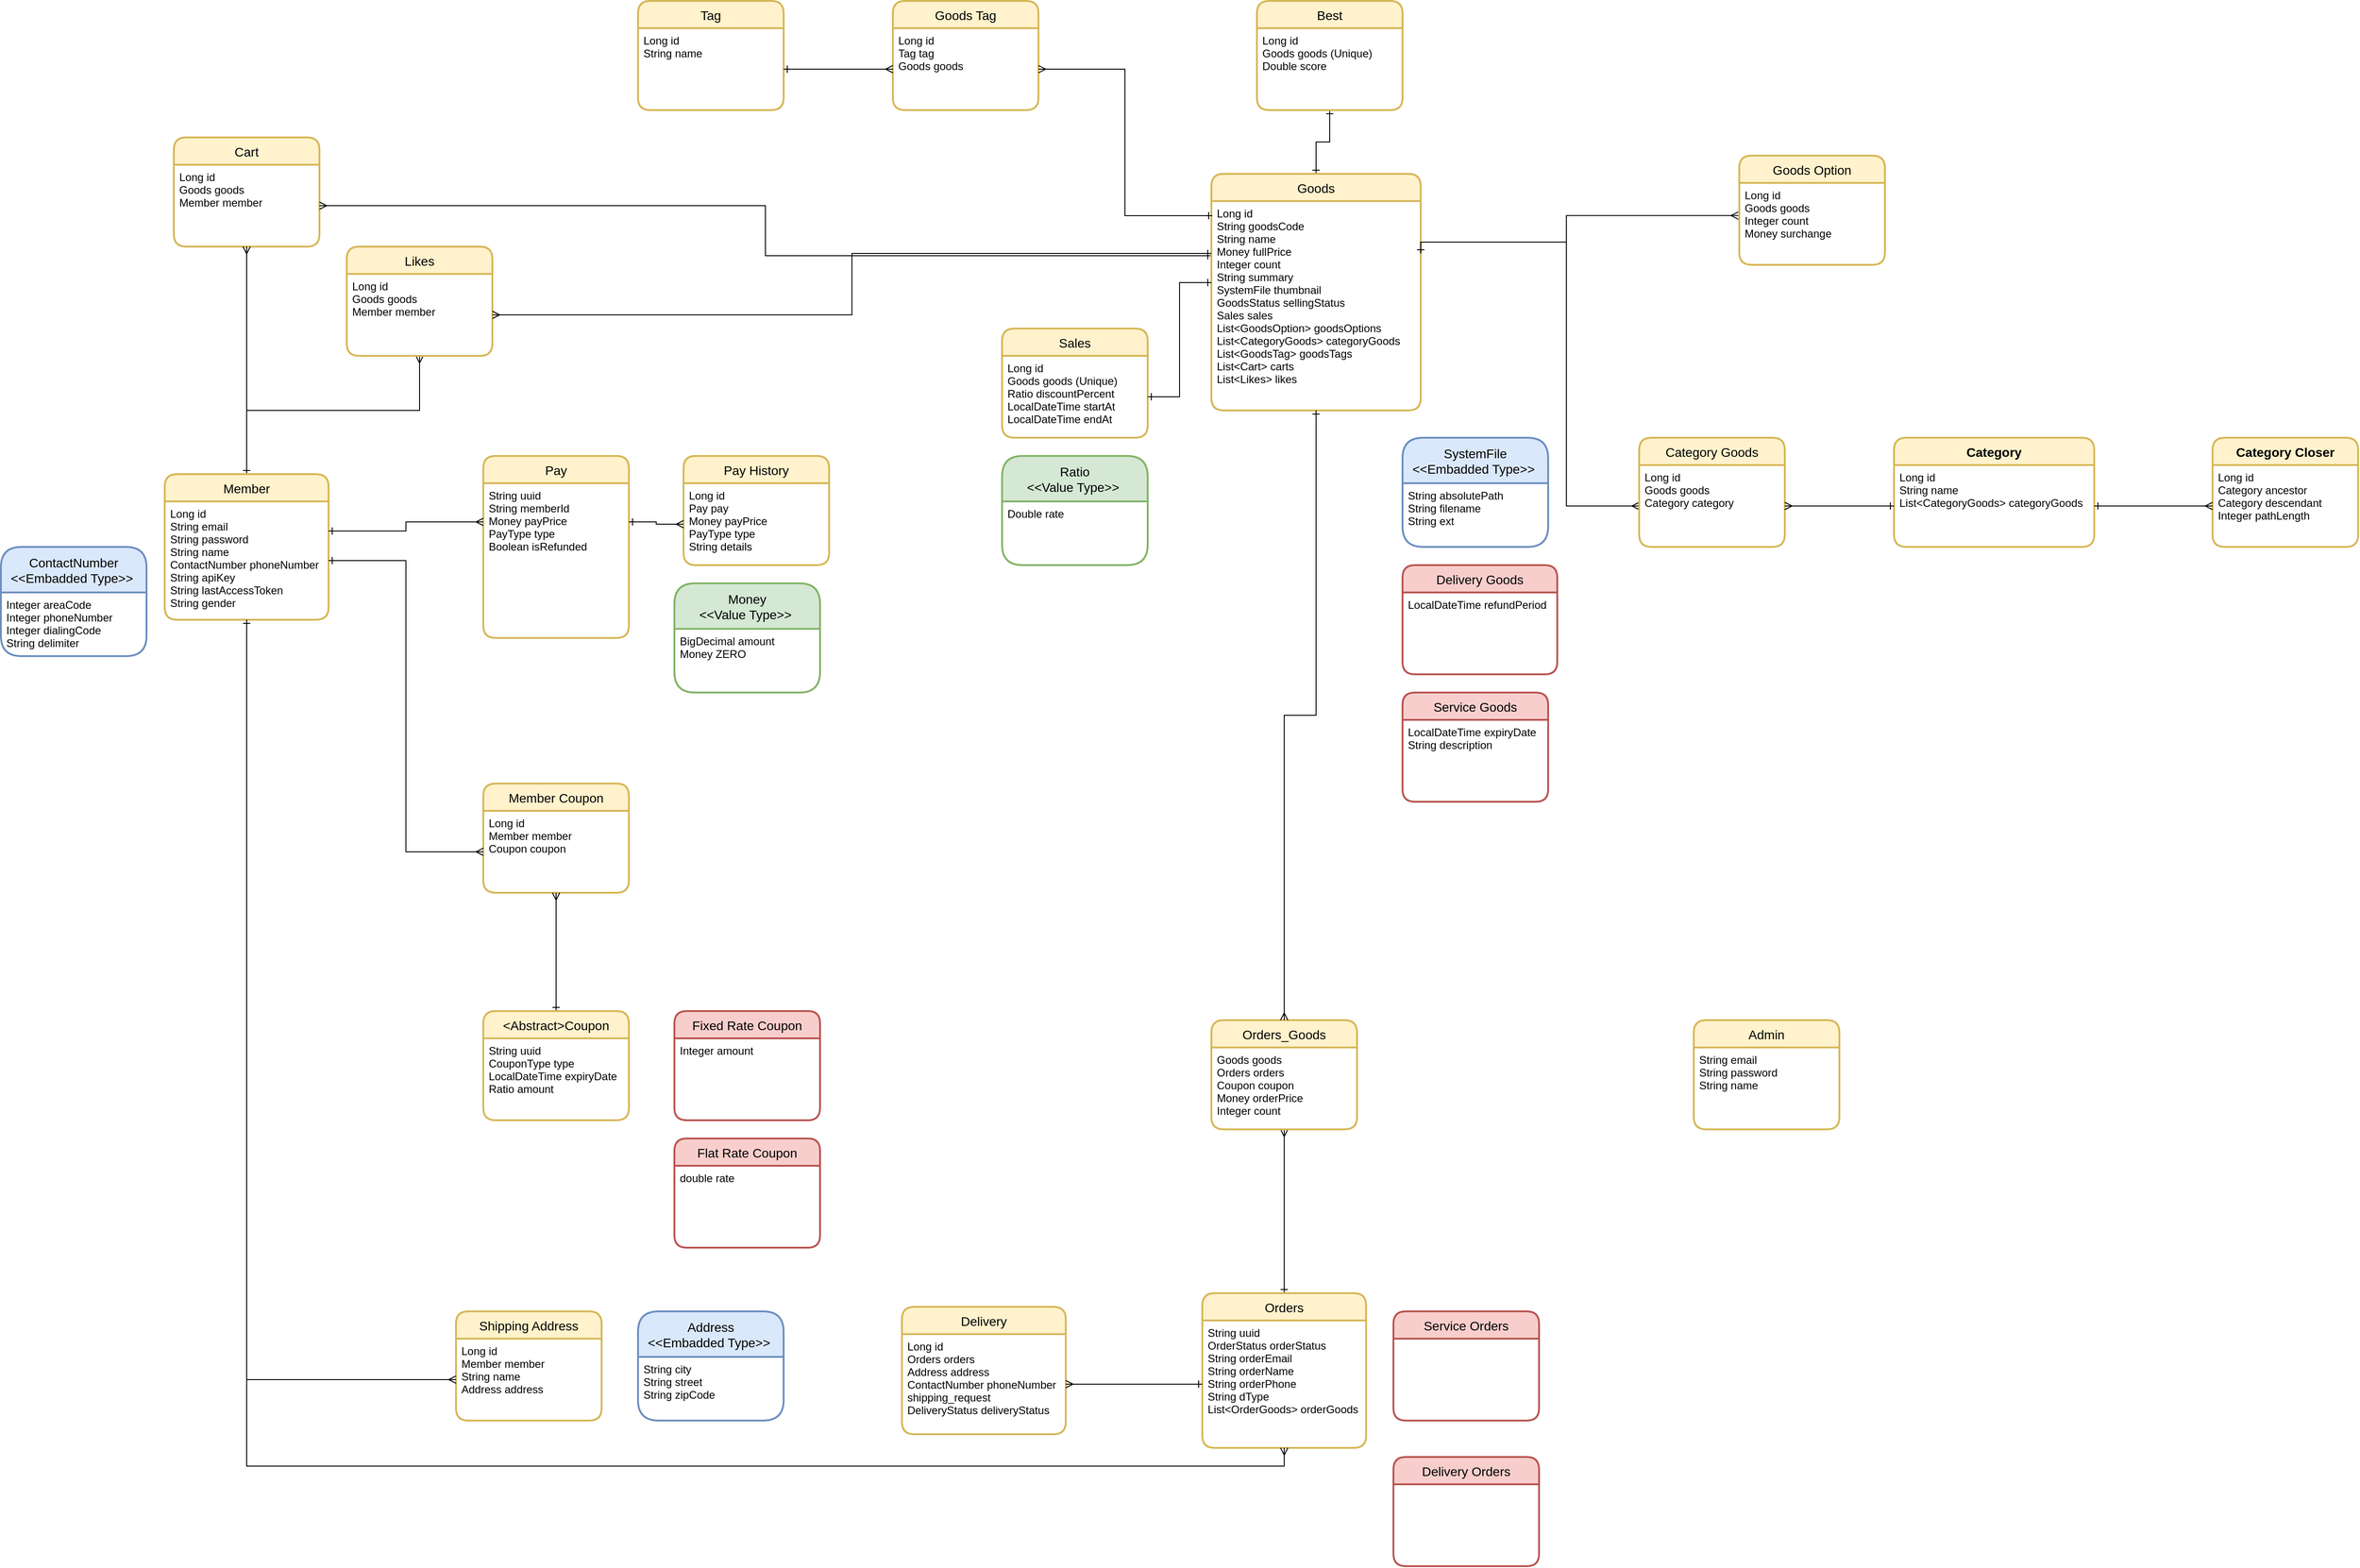 <mxfile version="14.9.6" type="github">
  <diagram id="R2lEEEUBdFMjLlhIrx00" name="Page-1">
    <mxGraphModel dx="2012" dy="740" grid="1" gridSize="10" guides="1" tooltips="1" connect="1" arrows="1" fold="1" page="1" pageScale="1" pageWidth="850" pageHeight="1100" math="0" shadow="0" extFonts="Permanent Marker^https://fonts.googleapis.com/css?family=Permanent+Marker">
      <root>
        <mxCell id="0" />
        <mxCell id="1" parent="0" />
        <mxCell id="LhNx0IezDrV9IMbFQ53--1" value="Cart" style="swimlane;childLayout=stackLayout;horizontal=1;startSize=30;horizontalStack=0;rounded=1;fontSize=14;fontStyle=0;strokeWidth=2;resizeParent=0;resizeLast=1;shadow=0;dashed=0;align=center;fillColor=#fff2cc;strokeColor=#d6b656;" parent="1" vertex="1">
          <mxGeometry x="50" y="310" width="160" height="120" as="geometry" />
        </mxCell>
        <mxCell id="LhNx0IezDrV9IMbFQ53--2" value="Long id&#xa;Goods goods&#xa;Member member" style="align=left;strokeColor=none;fillColor=none;spacingLeft=4;fontSize=12;verticalAlign=top;resizable=0;rotatable=0;part=1;" parent="LhNx0IezDrV9IMbFQ53--1" vertex="1">
          <mxGeometry y="30" width="160" height="90" as="geometry" />
        </mxCell>
        <mxCell id="VUOV4kChI3UFozRKCIeM-19" style="edgeStyle=orthogonalEdgeStyle;rounded=0;orthogonalLoop=1;jettySize=auto;html=1;entryX=0;entryY=0.5;entryDx=0;entryDy=0;startArrow=ERone;startFill=0;endArrow=ERmany;endFill=0;exitX=1;exitY=0.25;exitDx=0;exitDy=0;" parent="1" source="LhNx0IezDrV9IMbFQ53--4" target="LhNx0IezDrV9IMbFQ53--52" edge="1">
          <mxGeometry relative="1" as="geometry">
            <Array as="points">
              <mxPoint x="1580" y="425" />
              <mxPoint x="1580" y="715" />
            </Array>
          </mxGeometry>
        </mxCell>
        <mxCell id="VUOV4kChI3UFozRKCIeM-22" style="edgeStyle=orthogonalEdgeStyle;rounded=0;orthogonalLoop=1;jettySize=auto;html=1;entryX=0.5;entryY=1;entryDx=0;entryDy=0;startArrow=ERone;startFill=0;endArrow=ERone;endFill=0;" parent="1" source="LhNx0IezDrV9IMbFQ53--3" target="LhNx0IezDrV9IMbFQ53--47" edge="1">
          <mxGeometry relative="1" as="geometry" />
        </mxCell>
        <mxCell id="VUOV4kChI3UFozRKCIeM-29" style="edgeStyle=orthogonalEdgeStyle;rounded=0;orthogonalLoop=1;jettySize=auto;html=1;startArrow=ERone;startFill=0;endArrow=ERmany;endFill=0;" parent="1" source="LhNx0IezDrV9IMbFQ53--3" target="LhNx0IezDrV9IMbFQ53--2" edge="1">
          <mxGeometry relative="1" as="geometry">
            <Array as="points">
              <mxPoint x="700" y="440" />
              <mxPoint x="700" y="385" />
            </Array>
          </mxGeometry>
        </mxCell>
        <mxCell id="LhNx0IezDrV9IMbFQ53--3" value="Goods" style="swimlane;childLayout=stackLayout;horizontal=1;startSize=30;horizontalStack=0;rounded=1;fontSize=14;fontStyle=0;strokeWidth=2;resizeParent=0;resizeLast=1;shadow=0;dashed=0;align=center;fillColor=#fff2cc;strokeColor=#d6b656;" parent="1" vertex="1">
          <mxGeometry x="1190" y="350" width="230" height="260" as="geometry" />
        </mxCell>
        <mxCell id="LhNx0IezDrV9IMbFQ53--4" value="Long id&#xa;String goodsCode&#xa;String name&#xa;Money fullPrice&#xa;Integer count&#xa;String summary&#xa;SystemFile thumbnail&#xa;GoodsStatus sellingStatus&#xa;Sales sales&#xa;List&lt;GoodsOption&gt; goodsOptions&#xa;List&lt;CategoryGoods&gt; categoryGoods&#xa;List&lt;GoodsTag&gt; goodsTags&#xa;List&lt;Cart&gt; carts&#xa;List&lt;Likes&gt; likes" style="align=left;strokeColor=none;fillColor=none;spacingLeft=4;fontSize=12;verticalAlign=top;resizable=0;rotatable=0;part=1;" parent="LhNx0IezDrV9IMbFQ53--3" vertex="1">
          <mxGeometry y="30" width="230" height="230" as="geometry" />
        </mxCell>
        <mxCell id="VUOV4kChI3UFozRKCIeM-26" style="edgeStyle=orthogonalEdgeStyle;rounded=0;orthogonalLoop=1;jettySize=auto;html=1;startArrow=ERone;startFill=0;endArrow=ERmany;endFill=0;" parent="1" source="LhNx0IezDrV9IMbFQ53--6" target="LhNx0IezDrV9IMbFQ53--9" edge="1">
          <mxGeometry relative="1" as="geometry">
            <Array as="points">
              <mxPoint x="130" y="610" />
              <mxPoint x="320" y="610" />
            </Array>
          </mxGeometry>
        </mxCell>
        <mxCell id="VUOV4kChI3UFozRKCIeM-27" style="edgeStyle=orthogonalEdgeStyle;rounded=0;orthogonalLoop=1;jettySize=auto;html=1;entryX=0.5;entryY=1;entryDx=0;entryDy=0;startArrow=ERone;startFill=0;endArrow=ERmany;endFill=0;" parent="1" source="LhNx0IezDrV9IMbFQ53--6" target="LhNx0IezDrV9IMbFQ53--2" edge="1">
          <mxGeometry relative="1" as="geometry" />
        </mxCell>
        <mxCell id="LhNx0IezDrV9IMbFQ53--6" value="Member" style="swimlane;childLayout=stackLayout;horizontal=1;startSize=30;horizontalStack=0;rounded=1;fontSize=14;fontStyle=0;strokeWidth=2;resizeParent=0;resizeLast=1;shadow=0;dashed=0;align=center;fillColor=#fff2cc;strokeColor=#d6b656;" parent="1" vertex="1">
          <mxGeometry x="40" y="680" width="180" height="160" as="geometry" />
        </mxCell>
        <mxCell id="LhNx0IezDrV9IMbFQ53--7" value="Long id&#xa;String email&#xa;String password&#xa;String name&#xa;ContactNumber phoneNumber&#xa;String apiKey&#xa;String lastAccessToken&#xa;String gender" style="align=left;strokeColor=none;fillColor=none;spacingLeft=4;fontSize=12;verticalAlign=top;resizable=0;rotatable=0;part=1;" parent="LhNx0IezDrV9IMbFQ53--6" vertex="1">
          <mxGeometry y="30" width="180" height="130" as="geometry" />
        </mxCell>
        <mxCell id="LhNx0IezDrV9IMbFQ53--8" value="Likes" style="swimlane;childLayout=stackLayout;horizontal=1;startSize=30;horizontalStack=0;rounded=1;fontSize=14;fontStyle=0;strokeWidth=2;resizeParent=0;resizeLast=1;shadow=0;dashed=0;align=center;fillColor=#fff2cc;strokeColor=#d6b656;" parent="1" vertex="1">
          <mxGeometry x="240" y="430" width="160" height="120" as="geometry" />
        </mxCell>
        <mxCell id="LhNx0IezDrV9IMbFQ53--9" value="Long id&#xa;Goods goods&#xa;Member member" style="align=left;strokeColor=none;fillColor=none;spacingLeft=4;fontSize=12;verticalAlign=top;resizable=0;rotatable=0;part=1;" parent="LhNx0IezDrV9IMbFQ53--8" vertex="1">
          <mxGeometry y="30" width="160" height="90" as="geometry" />
        </mxCell>
        <mxCell id="LhNx0IezDrV9IMbFQ53--11" value="Sales" style="swimlane;childLayout=stackLayout;horizontal=1;startSize=30;horizontalStack=0;rounded=1;fontSize=14;fontStyle=0;strokeWidth=2;resizeParent=0;resizeLast=1;shadow=0;dashed=0;align=center;fillColor=#fff2cc;strokeColor=#d6b656;" parent="1" vertex="1">
          <mxGeometry x="960" y="520" width="160" height="120" as="geometry" />
        </mxCell>
        <mxCell id="LhNx0IezDrV9IMbFQ53--12" value="Long id&#xa;Goods goods (Unique)&#xa;Ratio discountPercent&#xa;LocalDateTime startAt&#xa;LocalDateTime endAt" style="align=left;strokeColor=none;fillColor=none;spacingLeft=4;fontSize=12;verticalAlign=top;resizable=0;rotatable=0;part=1;" parent="LhNx0IezDrV9IMbFQ53--11" vertex="1">
          <mxGeometry y="30" width="160" height="90" as="geometry" />
        </mxCell>
        <mxCell id="LhNx0IezDrV9IMbFQ53--13" value="Pay" style="swimlane;childLayout=stackLayout;horizontal=1;startSize=30;horizontalStack=0;rounded=1;fontSize=14;fontStyle=0;strokeWidth=2;resizeParent=0;resizeLast=1;shadow=0;dashed=0;align=center;fillColor=#fff2cc;strokeColor=#d6b656;" parent="1" vertex="1">
          <mxGeometry x="390" y="660" width="160" height="200" as="geometry" />
        </mxCell>
        <mxCell id="LhNx0IezDrV9IMbFQ53--14" value="String uuid&#xa;String memberId&#xa;Money payPrice&#xa;PayType type&#xa;Boolean isRefunded&#xa;" style="align=left;strokeColor=none;fillColor=none;spacingLeft=4;fontSize=12;verticalAlign=top;resizable=0;rotatable=0;part=1;" parent="LhNx0IezDrV9IMbFQ53--13" vertex="1">
          <mxGeometry y="30" width="160" height="170" as="geometry" />
        </mxCell>
        <mxCell id="LhNx0IezDrV9IMbFQ53--16" value="Pay History" style="swimlane;childLayout=stackLayout;horizontal=1;startSize=30;horizontalStack=0;rounded=1;fontSize=14;fontStyle=0;strokeWidth=2;resizeParent=0;resizeLast=1;shadow=0;dashed=0;align=center;fillColor=#fff2cc;strokeColor=#d6b656;" parent="1" vertex="1">
          <mxGeometry x="610" y="660" width="160" height="120" as="geometry" />
        </mxCell>
        <mxCell id="LhNx0IezDrV9IMbFQ53--17" value="Long id&#xa;Pay pay&#xa;Money payPrice&#xa;PayType type&#xa;String details" style="align=left;strokeColor=none;fillColor=none;spacingLeft=4;fontSize=12;verticalAlign=top;resizable=0;rotatable=0;part=1;" parent="LhNx0IezDrV9IMbFQ53--16" vertex="1">
          <mxGeometry y="30" width="160" height="90" as="geometry" />
        </mxCell>
        <mxCell id="LhNx0IezDrV9IMbFQ53--19" value="Member Coupon" style="swimlane;childLayout=stackLayout;horizontal=1;startSize=30;horizontalStack=0;rounded=1;fontSize=14;fontStyle=0;strokeWidth=2;resizeParent=0;resizeLast=1;shadow=0;dashed=0;align=center;fillColor=#fff2cc;strokeColor=#d6b656;" parent="1" vertex="1">
          <mxGeometry x="390" y="1020" width="160" height="120" as="geometry" />
        </mxCell>
        <mxCell id="LhNx0IezDrV9IMbFQ53--20" value="Long id&#xa;Member member&#xa;Coupon coupon" style="align=left;strokeColor=none;fillColor=none;spacingLeft=4;fontSize=12;verticalAlign=top;resizable=0;rotatable=0;part=1;" parent="LhNx0IezDrV9IMbFQ53--19" vertex="1">
          <mxGeometry y="30" width="160" height="90" as="geometry" />
        </mxCell>
        <mxCell id="VUOV4kChI3UFozRKCIeM-11" style="edgeStyle=orthogonalEdgeStyle;rounded=0;orthogonalLoop=1;jettySize=auto;html=1;exitX=0.5;exitY=0;exitDx=0;exitDy=0;entryX=0.5;entryY=1;entryDx=0;entryDy=0;startArrow=ERone;startFill=0;endArrow=ERmany;endFill=0;" parent="1" source="LhNx0IezDrV9IMbFQ53--21" target="LhNx0IezDrV9IMbFQ53--20" edge="1">
          <mxGeometry relative="1" as="geometry" />
        </mxCell>
        <mxCell id="LhNx0IezDrV9IMbFQ53--21" value="&lt;Abstract&gt;Coupon" style="swimlane;childLayout=stackLayout;horizontal=1;startSize=30;horizontalStack=0;rounded=1;fontSize=14;fontStyle=0;strokeWidth=2;resizeParent=0;resizeLast=1;shadow=0;dashed=0;align=center;fillColor=#fff2cc;strokeColor=#d6b656;" parent="1" vertex="1">
          <mxGeometry x="390" y="1270" width="160" height="120" as="geometry" />
        </mxCell>
        <mxCell id="LhNx0IezDrV9IMbFQ53--22" value="String uuid&#xa;CouponType type&#xa;LocalDateTime expiryDate&#xa;Ratio amount" style="align=left;strokeColor=none;fillColor=none;spacingLeft=4;fontSize=12;verticalAlign=top;resizable=0;rotatable=0;part=1;" parent="LhNx0IezDrV9IMbFQ53--21" vertex="1">
          <mxGeometry y="30" width="160" height="90" as="geometry" />
        </mxCell>
        <mxCell id="LhNx0IezDrV9IMbFQ53--23" value="Fixed Rate Coupon" style="swimlane;childLayout=stackLayout;horizontal=1;startSize=30;horizontalStack=0;rounded=1;fontSize=14;fontStyle=0;strokeWidth=2;resizeParent=0;resizeLast=1;shadow=0;dashed=0;align=center;fillColor=#f8cecc;strokeColor=#b85450;" parent="1" vertex="1">
          <mxGeometry x="600" y="1270" width="160" height="120" as="geometry" />
        </mxCell>
        <mxCell id="LhNx0IezDrV9IMbFQ53--24" value="Integer amount" style="align=left;strokeColor=none;fillColor=none;spacingLeft=4;fontSize=12;verticalAlign=top;resizable=0;rotatable=0;part=1;" parent="LhNx0IezDrV9IMbFQ53--23" vertex="1">
          <mxGeometry y="30" width="160" height="90" as="geometry" />
        </mxCell>
        <mxCell id="LhNx0IezDrV9IMbFQ53--25" value="Flat Rate Coupon" style="swimlane;childLayout=stackLayout;horizontal=1;startSize=30;horizontalStack=0;rounded=1;fontSize=14;fontStyle=0;strokeWidth=2;resizeParent=0;resizeLast=1;shadow=0;dashed=0;align=center;fillColor=#f8cecc;strokeColor=#b85450;" parent="1" vertex="1">
          <mxGeometry x="600" y="1410" width="160" height="120" as="geometry" />
        </mxCell>
        <mxCell id="LhNx0IezDrV9IMbFQ53--26" value="double rate" style="align=left;strokeColor=none;fillColor=none;spacingLeft=4;fontSize=12;verticalAlign=top;resizable=0;rotatable=0;part=1;" parent="LhNx0IezDrV9IMbFQ53--25" vertex="1">
          <mxGeometry y="30" width="160" height="90" as="geometry" />
        </mxCell>
        <mxCell id="LhNx0IezDrV9IMbFQ53--27" value="Shipping Address" style="swimlane;childLayout=stackLayout;horizontal=1;startSize=30;horizontalStack=0;rounded=1;fontSize=14;fontStyle=0;strokeWidth=2;resizeParent=0;resizeLast=1;shadow=0;dashed=0;align=center;fillColor=#fff2cc;strokeColor=#d6b656;" parent="1" vertex="1">
          <mxGeometry x="360" y="1600" width="160" height="120" as="geometry" />
        </mxCell>
        <mxCell id="LhNx0IezDrV9IMbFQ53--28" value="Long id&#xa;Member member&#xa;String name&#xa;Address address" style="align=left;strokeColor=none;fillColor=none;spacingLeft=4;fontSize=12;verticalAlign=top;resizable=0;rotatable=0;part=1;" parent="LhNx0IezDrV9IMbFQ53--27" vertex="1">
          <mxGeometry y="30" width="160" height="90" as="geometry" />
        </mxCell>
        <mxCell id="LhNx0IezDrV9IMbFQ53--29" value="Delivery" style="swimlane;childLayout=stackLayout;horizontal=1;startSize=30;horizontalStack=0;rounded=1;fontSize=14;fontStyle=0;strokeWidth=2;resizeParent=0;resizeLast=1;shadow=0;dashed=0;align=center;fillColor=#fff2cc;strokeColor=#d6b656;" parent="1" vertex="1">
          <mxGeometry x="850" y="1595" width="180" height="140" as="geometry" />
        </mxCell>
        <mxCell id="LhNx0IezDrV9IMbFQ53--30" value="Long id&#xa;Orders orders&#xa;Address address&#xa;ContactNumber phoneNumber&#xa;shipping_request&#xa;DeliveryStatus deliveryStatus&#xa;" style="align=left;strokeColor=none;fillColor=none;spacingLeft=4;fontSize=12;verticalAlign=top;resizable=0;rotatable=0;part=1;" parent="LhNx0IezDrV9IMbFQ53--29" vertex="1">
          <mxGeometry y="30" width="180" height="110" as="geometry" />
        </mxCell>
        <mxCell id="VUOV4kChI3UFozRKCIeM-15" style="edgeStyle=orthogonalEdgeStyle;rounded=0;orthogonalLoop=1;jettySize=auto;html=1;exitX=0.5;exitY=0;exitDx=0;exitDy=0;entryX=0.5;entryY=1;entryDx=0;entryDy=0;startArrow=ERone;startFill=0;endArrow=ERmany;endFill=0;" parent="1" source="LhNx0IezDrV9IMbFQ53--31" target="LhNx0IezDrV9IMbFQ53--39" edge="1">
          <mxGeometry relative="1" as="geometry" />
        </mxCell>
        <mxCell id="LhNx0IezDrV9IMbFQ53--31" value="Orders" style="swimlane;childLayout=stackLayout;horizontal=1;startSize=30;horizontalStack=0;rounded=1;fontSize=14;fontStyle=0;strokeWidth=2;resizeParent=0;resizeLast=1;shadow=0;dashed=0;align=center;fillColor=#fff2cc;strokeColor=#d6b656;" parent="1" vertex="1">
          <mxGeometry x="1180" y="1580" width="180" height="170" as="geometry" />
        </mxCell>
        <mxCell id="LhNx0IezDrV9IMbFQ53--32" value="String uuid&#xa;OrderStatus orderStatus&#xa;String orderEmail&#xa;String orderName&#xa;String orderPhone&#xa;String dType&#xa;List&lt;OrderGoods&gt; orderGoods" style="align=left;strokeColor=none;fillColor=none;spacingLeft=4;fontSize=12;verticalAlign=top;resizable=0;rotatable=0;part=1;" parent="LhNx0IezDrV9IMbFQ53--31" vertex="1">
          <mxGeometry y="30" width="180" height="140" as="geometry" />
        </mxCell>
        <mxCell id="LhNx0IezDrV9IMbFQ53--34" value="Service Orders" style="swimlane;childLayout=stackLayout;horizontal=1;startSize=30;horizontalStack=0;rounded=1;fontSize=14;fontStyle=0;strokeWidth=2;resizeParent=0;resizeLast=1;shadow=0;dashed=0;align=center;fillColor=#f8cecc;strokeColor=#b85450;" parent="1" vertex="1">
          <mxGeometry x="1390" y="1600" width="160" height="120" as="geometry" />
        </mxCell>
        <mxCell id="LhNx0IezDrV9IMbFQ53--36" value="Delivery Orders" style="swimlane;childLayout=stackLayout;horizontal=1;startSize=30;horizontalStack=0;rounded=1;fontSize=14;fontStyle=0;strokeWidth=2;resizeParent=0;resizeLast=1;shadow=0;dashed=0;align=center;fillColor=#f8cecc;strokeColor=#b85450;" parent="1" vertex="1">
          <mxGeometry x="1390" y="1760" width="160" height="120" as="geometry" />
        </mxCell>
        <mxCell id="LhNx0IezDrV9IMbFQ53--38" value="Orders_Goods" style="swimlane;childLayout=stackLayout;horizontal=1;startSize=30;horizontalStack=0;rounded=1;fontSize=14;fontStyle=0;strokeWidth=2;resizeParent=0;resizeLast=1;shadow=0;dashed=0;align=center;fillColor=#fff2cc;strokeColor=#d6b656;" parent="1" vertex="1">
          <mxGeometry x="1190" y="1280" width="160" height="120" as="geometry" />
        </mxCell>
        <mxCell id="LhNx0IezDrV9IMbFQ53--39" value="Goods goods&#xa;Orders orders&#xa;Coupon coupon&#xa;Money orderPrice&#xa;Integer count" style="align=left;strokeColor=none;fillColor=none;spacingLeft=4;fontSize=12;verticalAlign=top;resizable=0;rotatable=0;part=1;" parent="LhNx0IezDrV9IMbFQ53--38" vertex="1">
          <mxGeometry y="30" width="160" height="90" as="geometry" />
        </mxCell>
        <mxCell id="LhNx0IezDrV9IMbFQ53--40" value="Admin" style="swimlane;childLayout=stackLayout;horizontal=1;startSize=30;horizontalStack=0;rounded=1;fontSize=14;fontStyle=0;strokeWidth=2;resizeParent=0;resizeLast=1;shadow=0;dashed=0;align=center;fillColor=#fff2cc;strokeColor=#d6b656;" parent="1" vertex="1">
          <mxGeometry x="1720" y="1280" width="160" height="120" as="geometry" />
        </mxCell>
        <mxCell id="LhNx0IezDrV9IMbFQ53--41" value="String email&#xa;String password&#xa;String name" style="align=left;strokeColor=none;fillColor=none;spacingLeft=4;fontSize=12;verticalAlign=top;resizable=0;rotatable=0;part=1;" parent="LhNx0IezDrV9IMbFQ53--40" vertex="1">
          <mxGeometry y="30" width="160" height="90" as="geometry" />
        </mxCell>
        <mxCell id="LhNx0IezDrV9IMbFQ53--42" value="Goods Tag" style="swimlane;childLayout=stackLayout;horizontal=1;startSize=30;horizontalStack=0;rounded=1;fontSize=14;fontStyle=0;strokeWidth=2;resizeParent=0;resizeLast=1;shadow=0;dashed=0;align=center;fillColor=#fff2cc;strokeColor=#d6b656;" parent="1" vertex="1">
          <mxGeometry x="840" y="160" width="160" height="120" as="geometry" />
        </mxCell>
        <mxCell id="LhNx0IezDrV9IMbFQ53--43" value="Long id&#xa;Tag tag&#xa;Goods goods" style="align=left;strokeColor=none;fillColor=none;spacingLeft=4;fontSize=12;verticalAlign=top;resizable=0;rotatable=0;part=1;" parent="LhNx0IezDrV9IMbFQ53--42" vertex="1">
          <mxGeometry y="30" width="160" height="90" as="geometry" />
        </mxCell>
        <mxCell id="LhNx0IezDrV9IMbFQ53--44" value="Tag" style="swimlane;childLayout=stackLayout;horizontal=1;startSize=30;horizontalStack=0;rounded=1;fontSize=14;fontStyle=0;strokeWidth=2;resizeParent=0;resizeLast=1;shadow=0;dashed=0;align=center;fillColor=#fff2cc;strokeColor=#d6b656;" parent="1" vertex="1">
          <mxGeometry x="560" y="160" width="160" height="120" as="geometry" />
        </mxCell>
        <mxCell id="LhNx0IezDrV9IMbFQ53--45" value="Long id&#xa;String name&#xa;" style="align=left;strokeColor=none;fillColor=none;spacingLeft=4;fontSize=12;verticalAlign=top;resizable=0;rotatable=0;part=1;" parent="LhNx0IezDrV9IMbFQ53--44" vertex="1">
          <mxGeometry y="30" width="160" height="90" as="geometry" />
        </mxCell>
        <mxCell id="LhNx0IezDrV9IMbFQ53--46" value="Best" style="swimlane;childLayout=stackLayout;horizontal=1;startSize=30;horizontalStack=0;rounded=1;fontSize=14;fontStyle=0;strokeWidth=2;resizeParent=0;resizeLast=1;shadow=0;dashed=0;align=center;fillColor=#fff2cc;strokeColor=#d6b656;" parent="1" vertex="1">
          <mxGeometry x="1240" y="160" width="160" height="120" as="geometry" />
        </mxCell>
        <mxCell id="LhNx0IezDrV9IMbFQ53--47" value="Long id&#xa;Goods goods (Unique)&#xa;Double score&#xa;" style="align=left;strokeColor=none;fillColor=none;spacingLeft=4;fontSize=12;verticalAlign=top;resizable=0;rotatable=0;part=1;" parent="LhNx0IezDrV9IMbFQ53--46" vertex="1">
          <mxGeometry y="30" width="160" height="90" as="geometry" />
        </mxCell>
        <mxCell id="LhNx0IezDrV9IMbFQ53--49" value="Goods Option" style="swimlane;childLayout=stackLayout;horizontal=1;startSize=30;horizontalStack=0;rounded=1;fontSize=14;fontStyle=0;strokeWidth=2;resizeParent=0;resizeLast=1;shadow=0;dashed=0;align=center;fillColor=#fff2cc;strokeColor=#d6b656;" parent="1" vertex="1">
          <mxGeometry x="1770" y="330" width="160" height="120" as="geometry" />
        </mxCell>
        <mxCell id="LhNx0IezDrV9IMbFQ53--50" value="Long id&#xa;Goods goods&#xa;Integer count&#xa;Money surchange" style="align=left;strokeColor=none;fillColor=none;spacingLeft=4;fontSize=12;verticalAlign=top;resizable=0;rotatable=0;part=1;" parent="LhNx0IezDrV9IMbFQ53--49" vertex="1">
          <mxGeometry y="30" width="160" height="90" as="geometry" />
        </mxCell>
        <mxCell id="LhNx0IezDrV9IMbFQ53--51" value="Category Goods" style="swimlane;childLayout=stackLayout;horizontal=1;startSize=30;horizontalStack=0;rounded=1;fontSize=14;fontStyle=0;strokeWidth=2;resizeParent=0;resizeLast=1;shadow=0;dashed=0;align=center;fillColor=#fff2cc;strokeColor=#d6b656;" parent="1" vertex="1">
          <mxGeometry x="1660" y="640" width="160" height="120" as="geometry" />
        </mxCell>
        <mxCell id="LhNx0IezDrV9IMbFQ53--52" value="Long id&#xa;Goods goods&#xa;Category category" style="align=left;strokeColor=none;fillColor=none;spacingLeft=4;fontSize=12;verticalAlign=top;resizable=0;rotatable=0;part=1;" parent="LhNx0IezDrV9IMbFQ53--51" vertex="1">
          <mxGeometry y="30" width="160" height="90" as="geometry" />
        </mxCell>
        <mxCell id="LhNx0IezDrV9IMbFQ53--53" value="Delivery Goods" style="swimlane;childLayout=stackLayout;horizontal=1;startSize=30;horizontalStack=0;rounded=1;fontSize=14;fontStyle=0;strokeWidth=2;resizeParent=0;resizeLast=1;shadow=0;dashed=0;align=center;fillColor=#f8cecc;strokeColor=#b85450;" parent="1" vertex="1">
          <mxGeometry x="1400" y="780" width="170" height="120" as="geometry" />
        </mxCell>
        <mxCell id="LhNx0IezDrV9IMbFQ53--54" value="LocalDateTime refundPeriod" style="align=left;strokeColor=none;fillColor=none;spacingLeft=4;fontSize=12;verticalAlign=top;resizable=0;rotatable=0;part=1;" parent="LhNx0IezDrV9IMbFQ53--53" vertex="1">
          <mxGeometry y="30" width="170" height="90" as="geometry" />
        </mxCell>
        <mxCell id="LhNx0IezDrV9IMbFQ53--55" value="Service Goods" style="swimlane;childLayout=stackLayout;horizontal=1;startSize=30;horizontalStack=0;rounded=1;fontSize=14;fontStyle=0;strokeWidth=2;resizeParent=0;resizeLast=1;shadow=0;dashed=0;align=center;fillColor=#f8cecc;strokeColor=#b85450;" parent="1" vertex="1">
          <mxGeometry x="1400" y="920" width="160" height="120" as="geometry" />
        </mxCell>
        <mxCell id="LhNx0IezDrV9IMbFQ53--56" value="LocalDateTime expiryDate&#xa;String description" style="align=left;strokeColor=none;fillColor=none;spacingLeft=4;fontSize=12;verticalAlign=top;resizable=0;rotatable=0;part=1;" parent="LhNx0IezDrV9IMbFQ53--55" vertex="1">
          <mxGeometry y="30" width="160" height="90" as="geometry" />
        </mxCell>
        <mxCell id="LhNx0IezDrV9IMbFQ53--57" value="Category" style="swimlane;childLayout=stackLayout;horizontal=1;startSize=30;horizontalStack=0;rounded=1;fontSize=14;fontStyle=1;strokeWidth=2;resizeParent=0;resizeLast=1;shadow=0;dashed=0;align=center;fillColor=#fff2cc;strokeColor=#d6b656;" parent="1" vertex="1">
          <mxGeometry x="1940" y="640" width="220" height="120" as="geometry" />
        </mxCell>
        <mxCell id="LhNx0IezDrV9IMbFQ53--58" value="Long id&#xa;String name&#xa;List&lt;CategoryGoods&gt; categoryGoods" style="align=left;strokeColor=none;fillColor=none;spacingLeft=4;fontSize=12;verticalAlign=top;resizable=0;rotatable=0;part=1;" parent="LhNx0IezDrV9IMbFQ53--57" vertex="1">
          <mxGeometry y="30" width="220" height="90" as="geometry" />
        </mxCell>
        <mxCell id="LhNx0IezDrV9IMbFQ53--59" value="Category Closer" style="swimlane;childLayout=stackLayout;horizontal=1;startSize=30;horizontalStack=0;rounded=1;fontSize=14;fontStyle=1;strokeWidth=2;resizeParent=0;resizeLast=1;shadow=0;dashed=0;align=center;fillColor=#fff2cc;strokeColor=#d6b656;" parent="1" vertex="1">
          <mxGeometry x="2290" y="640" width="160" height="120" as="geometry" />
        </mxCell>
        <mxCell id="LhNx0IezDrV9IMbFQ53--60" value="Long id&#xa;Category ancestor&#xa;Category descendant&#xa;Integer pathLength" style="align=left;strokeColor=none;fillColor=none;spacingLeft=4;fontSize=12;verticalAlign=top;resizable=0;rotatable=0;part=1;" parent="LhNx0IezDrV9IMbFQ53--59" vertex="1">
          <mxGeometry y="30" width="160" height="90" as="geometry" />
        </mxCell>
        <mxCell id="LhNx0IezDrV9IMbFQ53--66" value="ContactNumber&#xa;&lt;&lt;Embadded Type&gt;&gt; " style="swimlane;childLayout=stackLayout;horizontal=1;startSize=50;horizontalStack=0;rounded=1;fontSize=14;fontStyle=0;strokeWidth=2;resizeParent=0;resizeLast=1;shadow=0;dashed=0;align=center;fillColor=#dae8fc;strokeColor=#6c8ebf;" parent="1" vertex="1">
          <mxGeometry x="-140" y="760" width="160" height="120" as="geometry" />
        </mxCell>
        <mxCell id="LhNx0IezDrV9IMbFQ53--67" value="Integer areaCode&#xa;Integer phoneNumber&#xa;Integer dialingCode&#xa;String delimiter" style="align=left;strokeColor=none;fillColor=none;spacingLeft=4;fontSize=12;verticalAlign=top;resizable=0;rotatable=0;part=1;" parent="LhNx0IezDrV9IMbFQ53--66" vertex="1">
          <mxGeometry y="50" width="160" height="70" as="geometry" />
        </mxCell>
        <mxCell id="LhNx0IezDrV9IMbFQ53--68" value="Money&#xa;&lt;&lt;Value Type&gt;&gt; " style="swimlane;childLayout=stackLayout;horizontal=1;startSize=50;horizontalStack=0;rounded=1;fontSize=14;fontStyle=0;strokeWidth=2;resizeParent=0;resizeLast=1;shadow=0;dashed=0;align=center;fillColor=#d5e8d4;strokeColor=#82b366;" parent="1" vertex="1">
          <mxGeometry x="600" y="800" width="160" height="120" as="geometry" />
        </mxCell>
        <mxCell id="LhNx0IezDrV9IMbFQ53--69" value="BigDecimal amount&#xa;Money ZERO" style="align=left;strokeColor=none;fillColor=none;spacingLeft=4;fontSize=12;verticalAlign=top;resizable=0;rotatable=0;part=1;" parent="LhNx0IezDrV9IMbFQ53--68" vertex="1">
          <mxGeometry y="50" width="160" height="70" as="geometry" />
        </mxCell>
        <mxCell id="LhNx0IezDrV9IMbFQ53--78" value="Address&#xa;&lt;&lt;Embadded Type&gt;&gt; " style="swimlane;childLayout=stackLayout;horizontal=1;startSize=50;horizontalStack=0;rounded=1;fontSize=14;fontStyle=0;strokeWidth=2;resizeParent=0;resizeLast=1;shadow=0;dashed=0;align=center;fillColor=#dae8fc;strokeColor=#6c8ebf;" parent="1" vertex="1">
          <mxGeometry x="560" y="1600" width="160" height="120" as="geometry" />
        </mxCell>
        <mxCell id="LhNx0IezDrV9IMbFQ53--79" value="String city&#xa;String street&#xa;String zipCode" style="align=left;strokeColor=none;fillColor=none;spacingLeft=4;fontSize=12;verticalAlign=top;resizable=0;rotatable=0;part=1;" parent="LhNx0IezDrV9IMbFQ53--78" vertex="1">
          <mxGeometry y="50" width="160" height="70" as="geometry" />
        </mxCell>
        <mxCell id="LhNx0IezDrV9IMbFQ53--88" value="SystemFile&#xa;&lt;&lt;Embadded Type&gt;&gt; " style="swimlane;childLayout=stackLayout;horizontal=1;startSize=50;horizontalStack=0;rounded=1;fontSize=14;fontStyle=0;strokeWidth=2;resizeParent=0;resizeLast=1;shadow=0;dashed=0;align=center;fillColor=#dae8fc;strokeColor=#6c8ebf;" parent="1" vertex="1">
          <mxGeometry x="1400" y="640" width="160" height="120" as="geometry" />
        </mxCell>
        <mxCell id="LhNx0IezDrV9IMbFQ53--89" value="String absolutePath&#xa;String filename&#xa;String ext" style="align=left;strokeColor=none;fillColor=none;spacingLeft=4;fontSize=12;verticalAlign=top;resizable=0;rotatable=0;part=1;" parent="LhNx0IezDrV9IMbFQ53--88" vertex="1">
          <mxGeometry y="50" width="160" height="70" as="geometry" />
        </mxCell>
        <mxCell id="LhNx0IezDrV9IMbFQ53--91" value="Ratio&#xa;&lt;&lt;Value Type&gt;&gt; " style="swimlane;childLayout=stackLayout;horizontal=1;startSize=50;horizontalStack=0;rounded=1;fontSize=14;fontStyle=0;strokeWidth=2;resizeParent=0;resizeLast=1;shadow=0;dashed=0;align=center;fillColor=#d5e8d4;strokeColor=#82b366;" parent="1" vertex="1">
          <mxGeometry x="960" y="660" width="160" height="120" as="geometry" />
        </mxCell>
        <mxCell id="LhNx0IezDrV9IMbFQ53--92" value="Double rate" style="align=left;strokeColor=none;fillColor=none;spacingLeft=4;fontSize=12;verticalAlign=top;resizable=0;rotatable=0;part=1;" parent="LhNx0IezDrV9IMbFQ53--91" vertex="1">
          <mxGeometry y="50" width="160" height="70" as="geometry" />
        </mxCell>
        <mxCell id="VUOV4kChI3UFozRKCIeM-7" style="edgeStyle=orthogonalEdgeStyle;rounded=0;orthogonalLoop=1;jettySize=auto;html=1;exitX=1;exitY=0.25;exitDx=0;exitDy=0;entryX=0;entryY=0.25;entryDx=0;entryDy=0;startArrow=ERone;startFill=0;endArrow=ERmany;endFill=0;" parent="1" source="LhNx0IezDrV9IMbFQ53--7" target="LhNx0IezDrV9IMbFQ53--14" edge="1">
          <mxGeometry relative="1" as="geometry" />
        </mxCell>
        <mxCell id="VUOV4kChI3UFozRKCIeM-8" style="edgeStyle=orthogonalEdgeStyle;rounded=0;orthogonalLoop=1;jettySize=auto;html=1;exitX=1;exitY=0.25;exitDx=0;exitDy=0;startArrow=ERone;startFill=0;endArrow=ERmany;endFill=0;" parent="1" source="LhNx0IezDrV9IMbFQ53--14" target="LhNx0IezDrV9IMbFQ53--17" edge="1">
          <mxGeometry relative="1" as="geometry" />
        </mxCell>
        <mxCell id="VUOV4kChI3UFozRKCIeM-10" style="edgeStyle=orthogonalEdgeStyle;rounded=0;orthogonalLoop=1;jettySize=auto;html=1;entryX=0;entryY=0.5;entryDx=0;entryDy=0;startArrow=ERone;startFill=0;endArrow=ERmany;endFill=0;" parent="1" source="LhNx0IezDrV9IMbFQ53--7" target="LhNx0IezDrV9IMbFQ53--20" edge="1">
          <mxGeometry relative="1" as="geometry" />
        </mxCell>
        <mxCell id="VUOV4kChI3UFozRKCIeM-12" style="edgeStyle=orthogonalEdgeStyle;rounded=0;orthogonalLoop=1;jettySize=auto;html=1;exitX=0.5;exitY=1;exitDx=0;exitDy=0;entryX=0;entryY=0.5;entryDx=0;entryDy=0;startArrow=ERone;startFill=0;endArrow=ERmany;endFill=0;" parent="1" source="LhNx0IezDrV9IMbFQ53--7" target="LhNx0IezDrV9IMbFQ53--28" edge="1">
          <mxGeometry relative="1" as="geometry" />
        </mxCell>
        <mxCell id="VUOV4kChI3UFozRKCIeM-13" style="edgeStyle=orthogonalEdgeStyle;rounded=0;orthogonalLoop=1;jettySize=auto;html=1;startArrow=ERone;startFill=0;endArrow=ERmany;endFill=0;" parent="1" source="LhNx0IezDrV9IMbFQ53--32" target="LhNx0IezDrV9IMbFQ53--30" edge="1">
          <mxGeometry relative="1" as="geometry" />
        </mxCell>
        <mxCell id="VUOV4kChI3UFozRKCIeM-14" style="edgeStyle=orthogonalEdgeStyle;rounded=0;orthogonalLoop=1;jettySize=auto;html=1;exitX=0.5;exitY=1;exitDx=0;exitDy=0;entryX=0.5;entryY=1;entryDx=0;entryDy=0;startArrow=ERone;startFill=0;endArrow=ERmany;endFill=0;" parent="1" source="LhNx0IezDrV9IMbFQ53--7" target="LhNx0IezDrV9IMbFQ53--32" edge="1">
          <mxGeometry relative="1" as="geometry" />
        </mxCell>
        <mxCell id="VUOV4kChI3UFozRKCIeM-16" style="edgeStyle=orthogonalEdgeStyle;rounded=0;orthogonalLoop=1;jettySize=auto;html=1;exitX=0.5;exitY=1;exitDx=0;exitDy=0;entryX=0.5;entryY=0;entryDx=0;entryDy=0;startArrow=ERone;startFill=0;endArrow=ERmany;endFill=0;" parent="1" source="LhNx0IezDrV9IMbFQ53--4" target="LhNx0IezDrV9IMbFQ53--38" edge="1">
          <mxGeometry relative="1" as="geometry" />
        </mxCell>
        <mxCell id="VUOV4kChI3UFozRKCIeM-18" style="edgeStyle=orthogonalEdgeStyle;rounded=0;orthogonalLoop=1;jettySize=auto;html=1;exitX=1;exitY=0.25;exitDx=0;exitDy=0;entryX=-0.007;entryY=0.399;entryDx=0;entryDy=0;entryPerimeter=0;startArrow=ERone;startFill=0;endArrow=ERmany;endFill=0;" parent="1" source="LhNx0IezDrV9IMbFQ53--4" target="LhNx0IezDrV9IMbFQ53--50" edge="1">
          <mxGeometry relative="1" as="geometry">
            <Array as="points">
              <mxPoint x="1580" y="425" />
              <mxPoint x="1580" y="396" />
            </Array>
          </mxGeometry>
        </mxCell>
        <mxCell id="VUOV4kChI3UFozRKCIeM-20" style="edgeStyle=orthogonalEdgeStyle;rounded=0;orthogonalLoop=1;jettySize=auto;html=1;entryX=1;entryY=0.5;entryDx=0;entryDy=0;startArrow=ERone;startFill=0;endArrow=ERmany;endFill=0;" parent="1" source="LhNx0IezDrV9IMbFQ53--58" target="LhNx0IezDrV9IMbFQ53--52" edge="1">
          <mxGeometry relative="1" as="geometry" />
        </mxCell>
        <mxCell id="VUOV4kChI3UFozRKCIeM-21" style="edgeStyle=orthogonalEdgeStyle;rounded=0;orthogonalLoop=1;jettySize=auto;html=1;exitX=1;exitY=0.5;exitDx=0;exitDy=0;entryX=0;entryY=0.5;entryDx=0;entryDy=0;startArrow=ERone;startFill=0;endArrow=ERmany;endFill=0;" parent="1" source="LhNx0IezDrV9IMbFQ53--58" target="LhNx0IezDrV9IMbFQ53--60" edge="1">
          <mxGeometry relative="1" as="geometry" />
        </mxCell>
        <mxCell id="VUOV4kChI3UFozRKCIeM-23" style="edgeStyle=orthogonalEdgeStyle;rounded=0;orthogonalLoop=1;jettySize=auto;html=1;entryX=1;entryY=0.5;entryDx=0;entryDy=0;startArrow=ERone;startFill=0;endArrow=ERmany;endFill=0;" parent="1" target="LhNx0IezDrV9IMbFQ53--43" edge="1">
          <mxGeometry relative="1" as="geometry">
            <mxPoint x="1191" y="396" as="sourcePoint" />
            <Array as="points">
              <mxPoint x="1095" y="396" />
              <mxPoint x="1095" y="235" />
            </Array>
          </mxGeometry>
        </mxCell>
        <mxCell id="VUOV4kChI3UFozRKCIeM-24" style="edgeStyle=orthogonalEdgeStyle;rounded=0;orthogonalLoop=1;jettySize=auto;html=1;entryX=0;entryY=0.5;entryDx=0;entryDy=0;startArrow=ERone;startFill=0;endArrow=ERmany;endFill=0;" parent="1" source="LhNx0IezDrV9IMbFQ53--45" target="LhNx0IezDrV9IMbFQ53--43" edge="1">
          <mxGeometry relative="1" as="geometry" />
        </mxCell>
        <mxCell id="VUOV4kChI3UFozRKCIeM-25" style="edgeStyle=orthogonalEdgeStyle;rounded=0;orthogonalLoop=1;jettySize=auto;html=1;entryX=0;entryY=0.389;entryDx=0;entryDy=0;entryPerimeter=0;startArrow=ERone;startFill=0;endArrow=ERone;endFill=0;" parent="1" source="LhNx0IezDrV9IMbFQ53--12" target="LhNx0IezDrV9IMbFQ53--4" edge="1">
          <mxGeometry relative="1" as="geometry" />
        </mxCell>
        <mxCell id="VUOV4kChI3UFozRKCIeM-28" style="edgeStyle=orthogonalEdgeStyle;rounded=0;orthogonalLoop=1;jettySize=auto;html=1;exitX=0;exitY=0.25;exitDx=0;exitDy=0;entryX=1;entryY=0.5;entryDx=0;entryDy=0;startArrow=ERone;startFill=0;endArrow=ERmany;endFill=0;" parent="1" source="LhNx0IezDrV9IMbFQ53--4" target="LhNx0IezDrV9IMbFQ53--9" edge="1">
          <mxGeometry relative="1" as="geometry" />
        </mxCell>
      </root>
    </mxGraphModel>
  </diagram>
</mxfile>
